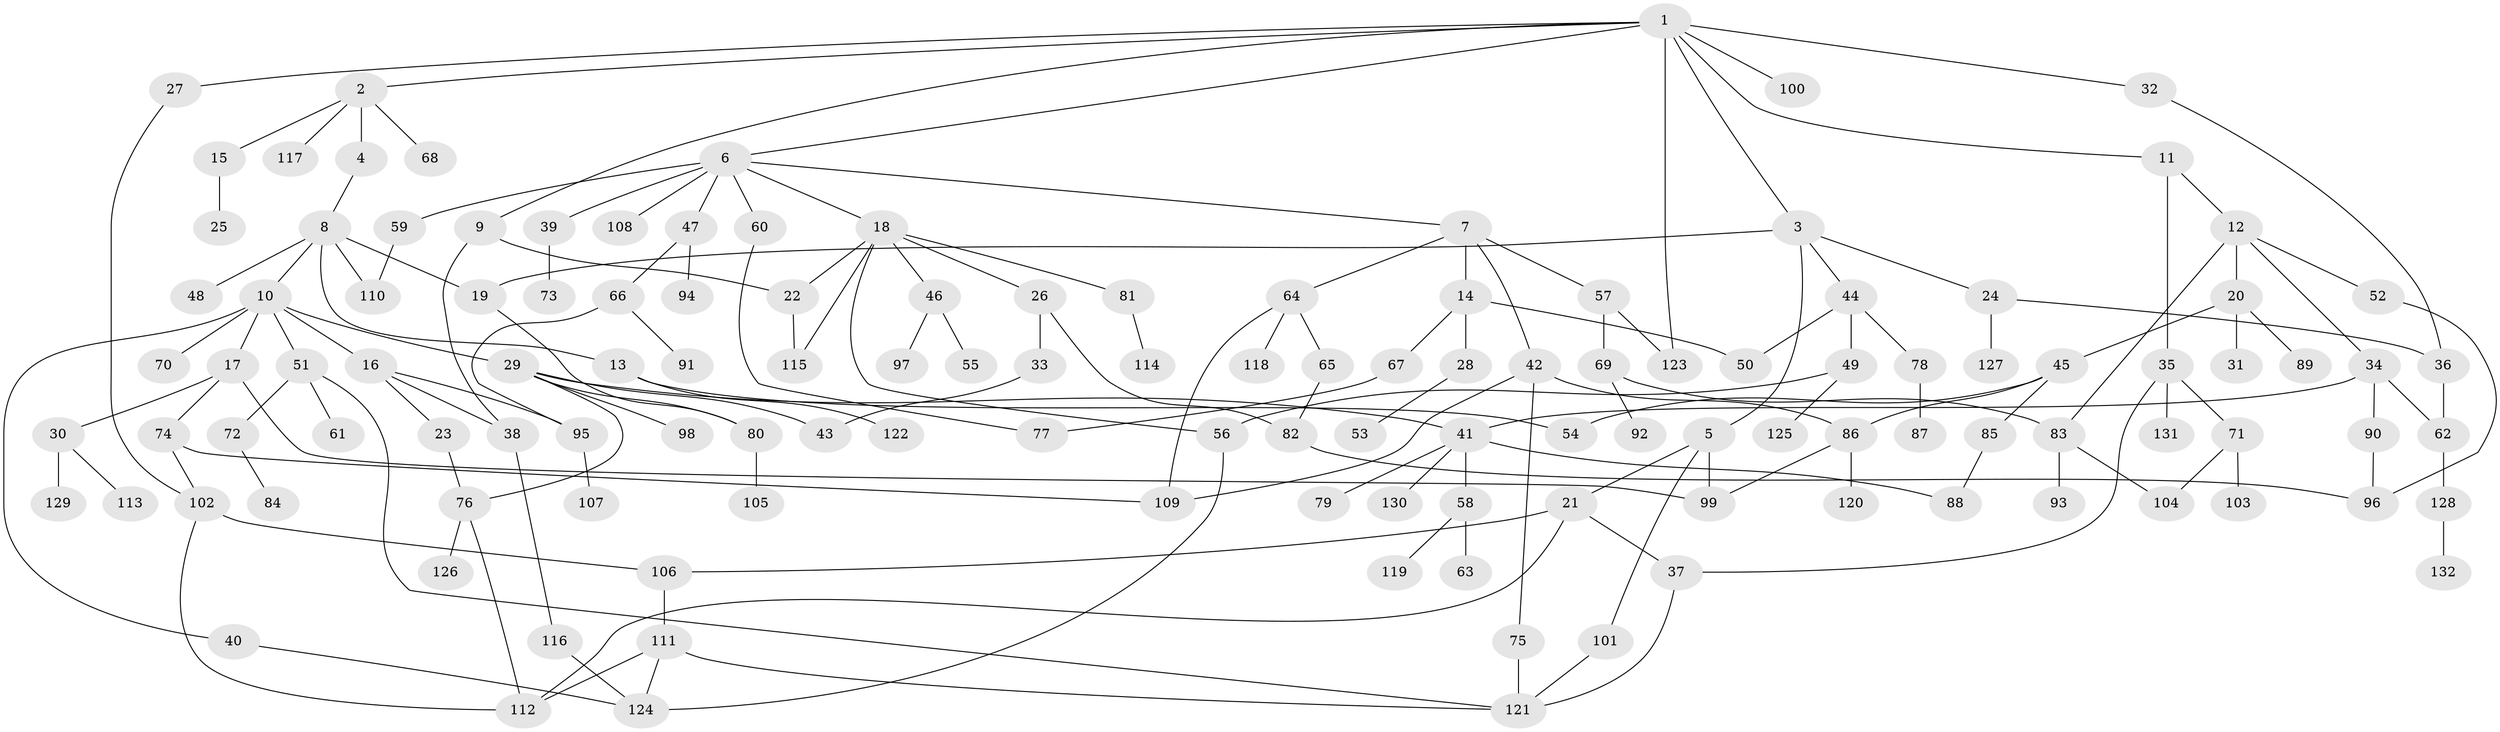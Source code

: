 // coarse degree distribution, {9: 0.019230769230769232, 5: 0.11538461538461539, 11: 0.019230769230769232, 7: 0.057692307692307696, 4: 0.07692307692307693, 13: 0.019230769230769232, 8: 0.038461538461538464, 1: 0.3269230769230769, 3: 0.1346153846153846, 2: 0.19230769230769232}
// Generated by graph-tools (version 1.1) at 2025/16/03/04/25 18:16:59]
// undirected, 132 vertices, 172 edges
graph export_dot {
graph [start="1"]
  node [color=gray90,style=filled];
  1;
  2;
  3;
  4;
  5;
  6;
  7;
  8;
  9;
  10;
  11;
  12;
  13;
  14;
  15;
  16;
  17;
  18;
  19;
  20;
  21;
  22;
  23;
  24;
  25;
  26;
  27;
  28;
  29;
  30;
  31;
  32;
  33;
  34;
  35;
  36;
  37;
  38;
  39;
  40;
  41;
  42;
  43;
  44;
  45;
  46;
  47;
  48;
  49;
  50;
  51;
  52;
  53;
  54;
  55;
  56;
  57;
  58;
  59;
  60;
  61;
  62;
  63;
  64;
  65;
  66;
  67;
  68;
  69;
  70;
  71;
  72;
  73;
  74;
  75;
  76;
  77;
  78;
  79;
  80;
  81;
  82;
  83;
  84;
  85;
  86;
  87;
  88;
  89;
  90;
  91;
  92;
  93;
  94;
  95;
  96;
  97;
  98;
  99;
  100;
  101;
  102;
  103;
  104;
  105;
  106;
  107;
  108;
  109;
  110;
  111;
  112;
  113;
  114;
  115;
  116;
  117;
  118;
  119;
  120;
  121;
  122;
  123;
  124;
  125;
  126;
  127;
  128;
  129;
  130;
  131;
  132;
  1 -- 2;
  1 -- 3;
  1 -- 6;
  1 -- 9;
  1 -- 11;
  1 -- 27;
  1 -- 32;
  1 -- 100;
  1 -- 123;
  2 -- 4;
  2 -- 15;
  2 -- 68;
  2 -- 117;
  3 -- 5;
  3 -- 19;
  3 -- 24;
  3 -- 44;
  4 -- 8;
  5 -- 21;
  5 -- 101;
  5 -- 99;
  6 -- 7;
  6 -- 18;
  6 -- 39;
  6 -- 47;
  6 -- 59;
  6 -- 60;
  6 -- 108;
  7 -- 14;
  7 -- 42;
  7 -- 57;
  7 -- 64;
  8 -- 10;
  8 -- 13;
  8 -- 48;
  8 -- 110;
  8 -- 19;
  9 -- 22;
  9 -- 38;
  10 -- 16;
  10 -- 17;
  10 -- 29;
  10 -- 40;
  10 -- 51;
  10 -- 70;
  11 -- 12;
  11 -- 35;
  12 -- 20;
  12 -- 34;
  12 -- 52;
  12 -- 83;
  13 -- 122;
  13 -- 54;
  14 -- 28;
  14 -- 50;
  14 -- 67;
  15 -- 25;
  16 -- 23;
  16 -- 38;
  16 -- 95;
  17 -- 30;
  17 -- 74;
  17 -- 99;
  18 -- 22;
  18 -- 26;
  18 -- 46;
  18 -- 56;
  18 -- 81;
  18 -- 115;
  19 -- 80;
  20 -- 31;
  20 -- 45;
  20 -- 89;
  21 -- 106;
  21 -- 37;
  21 -- 112;
  22 -- 115;
  23 -- 76;
  24 -- 36;
  24 -- 127;
  26 -- 33;
  26 -- 82;
  27 -- 102;
  28 -- 53;
  29 -- 41;
  29 -- 43;
  29 -- 76;
  29 -- 80;
  29 -- 98;
  30 -- 113;
  30 -- 129;
  32 -- 36;
  33 -- 43;
  34 -- 62;
  34 -- 90;
  34 -- 41;
  35 -- 37;
  35 -- 71;
  35 -- 131;
  36 -- 62;
  37 -- 121;
  38 -- 116;
  39 -- 73;
  40 -- 124;
  41 -- 58;
  41 -- 79;
  41 -- 130;
  41 -- 88;
  42 -- 75;
  42 -- 86;
  42 -- 109;
  44 -- 49;
  44 -- 78;
  44 -- 50;
  45 -- 54;
  45 -- 85;
  45 -- 86;
  46 -- 55;
  46 -- 97;
  47 -- 66;
  47 -- 94;
  49 -- 125;
  49 -- 56;
  51 -- 61;
  51 -- 72;
  51 -- 121;
  52 -- 96;
  56 -- 124;
  57 -- 69;
  57 -- 123;
  58 -- 63;
  58 -- 119;
  59 -- 110;
  60 -- 77;
  62 -- 128;
  64 -- 65;
  64 -- 118;
  64 -- 109;
  65 -- 82;
  66 -- 91;
  66 -- 95;
  67 -- 77;
  69 -- 83;
  69 -- 92;
  71 -- 103;
  71 -- 104;
  72 -- 84;
  74 -- 102;
  74 -- 109;
  75 -- 121;
  76 -- 112;
  76 -- 126;
  78 -- 87;
  80 -- 105;
  81 -- 114;
  82 -- 96;
  83 -- 93;
  83 -- 104;
  85 -- 88;
  86 -- 120;
  86 -- 99;
  90 -- 96;
  95 -- 107;
  101 -- 121;
  102 -- 106;
  102 -- 112;
  106 -- 111;
  111 -- 124;
  111 -- 121;
  111 -- 112;
  116 -- 124;
  128 -- 132;
}
